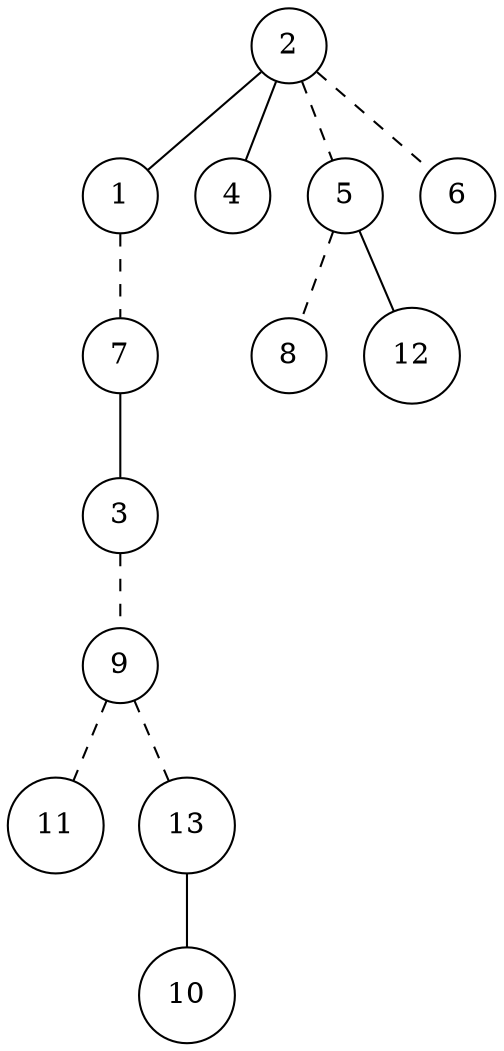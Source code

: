 digraph tree_origin {
    1[shape=circle]
    2[shape=circle]
    3[shape=circle]
    4[shape=circle]
    5[shape=circle]
    6[shape=circle]
    7[shape=circle]
    8[shape=circle]
    9[shape=circle]
    10[shape=circle]
    11[shape=circle]
    12[shape=circle]
    13[shape=circle]

    2->1[dir=none]
    2->4[dir=none]
    5->12[dir=none]
    7->3[dir=none]
    9->11[dir=none,style=dashed]
    9->13[dir=none,style=dashed]
    13->10[dir=none]
    1->7[dir=none,style=dashed]
    2->5[dir=none,style=dashed]
    2->6[dir=none,style=dashed]
    3->9[dir=none,style=dashed]
    5->8[dir=none,style=dashed]
}